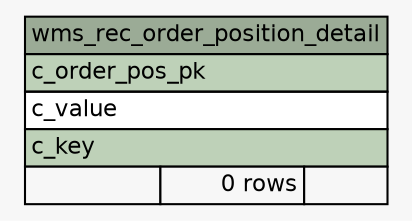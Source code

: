 // dot 2.43.0 on Linux 5.15.0-1037-azure
// SchemaSpy rev Unknown
digraph "wms_rec_order_position_detail" {
  graph [
    rankdir="RL"
    bgcolor="#f7f7f7"
    nodesep="0.18"
    ranksep="0.46"
    fontname="Helvetica"
    fontsize="11"
  ];
  node [
    fontname="Helvetica"
    fontsize="11"
    shape="plaintext"
  ];
  edge [
    arrowsize="0.8"
  ];
  "wms_rec_order_position_detail" [
    label=<
    <TABLE BORDER="0" CELLBORDER="1" CELLSPACING="0" BGCOLOR="#ffffff">
      <TR><TD COLSPAN="3" BGCOLOR="#9bab96" ALIGN="CENTER">wms_rec_order_position_detail</TD></TR>
      <TR><TD PORT="c_order_pos_pk" COLSPAN="3" BGCOLOR="#bed1b8" ALIGN="LEFT">c_order_pos_pk</TD></TR>
      <TR><TD PORT="c_value" COLSPAN="3" ALIGN="LEFT">c_value</TD></TR>
      <TR><TD PORT="c_key" COLSPAN="3" BGCOLOR="#bed1b8" ALIGN="LEFT">c_key</TD></TR>
      <TR><TD ALIGN="LEFT" BGCOLOR="#f7f7f7">  </TD><TD ALIGN="RIGHT" BGCOLOR="#f7f7f7">0 rows</TD><TD ALIGN="RIGHT" BGCOLOR="#f7f7f7">  </TD></TR>
    </TABLE>>
    URL="tables/wms_rec_order_position_detail.html"
    tooltip="wms_rec_order_position_detail"
  ];
}

